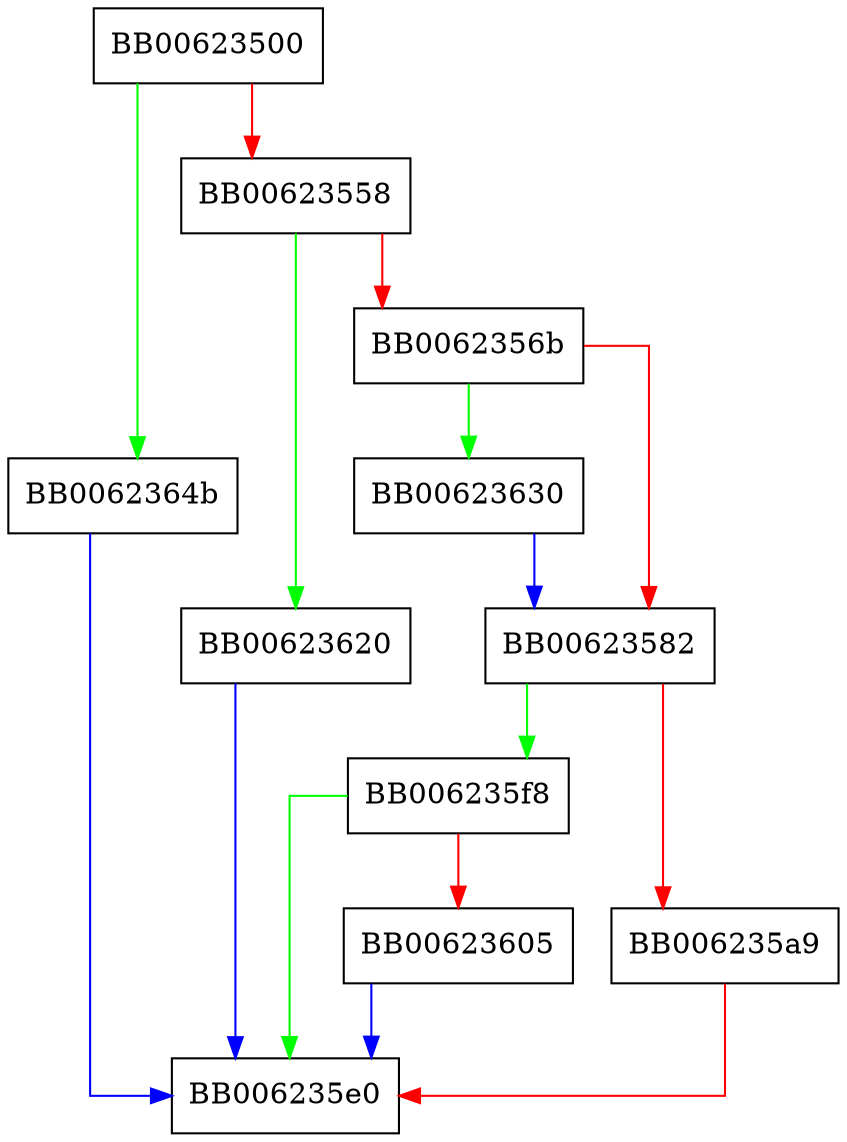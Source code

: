 digraph pkcs7_decrypt_rinfo {
  node [shape="box"];
  graph [splines=ortho];
  BB00623500 -> BB0062364b [color="green"];
  BB00623500 -> BB00623558 [color="red"];
  BB00623558 -> BB00623620 [color="green"];
  BB00623558 -> BB0062356b [color="red"];
  BB0062356b -> BB00623630 [color="green"];
  BB0062356b -> BB00623582 [color="red"];
  BB00623582 -> BB006235f8 [color="green"];
  BB00623582 -> BB006235a9 [color="red"];
  BB006235a9 -> BB006235e0 [color="red"];
  BB006235f8 -> BB006235e0 [color="green"];
  BB006235f8 -> BB00623605 [color="red"];
  BB00623605 -> BB006235e0 [color="blue"];
  BB00623620 -> BB006235e0 [color="blue"];
  BB00623630 -> BB00623582 [color="blue"];
  BB0062364b -> BB006235e0 [color="blue"];
}